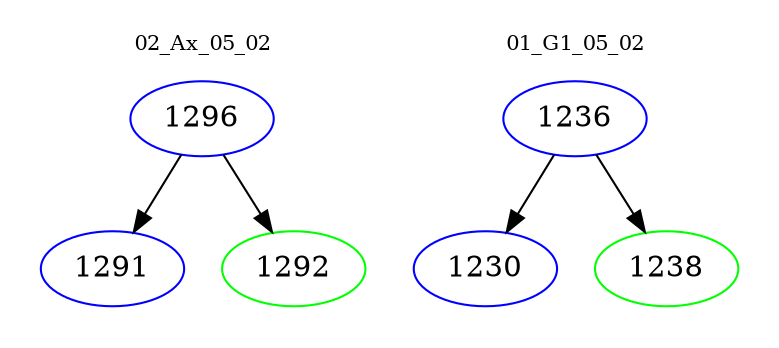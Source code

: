 digraph{
subgraph cluster_0 {
color = white
label = "02_Ax_05_02";
fontsize=10;
T0_1296 [label="1296", color="blue"]
T0_1296 -> T0_1291 [color="black"]
T0_1291 [label="1291", color="blue"]
T0_1296 -> T0_1292 [color="black"]
T0_1292 [label="1292", color="green"]
}
subgraph cluster_1 {
color = white
label = "01_G1_05_02";
fontsize=10;
T1_1236 [label="1236", color="blue"]
T1_1236 -> T1_1230 [color="black"]
T1_1230 [label="1230", color="blue"]
T1_1236 -> T1_1238 [color="black"]
T1_1238 [label="1238", color="green"]
}
}
